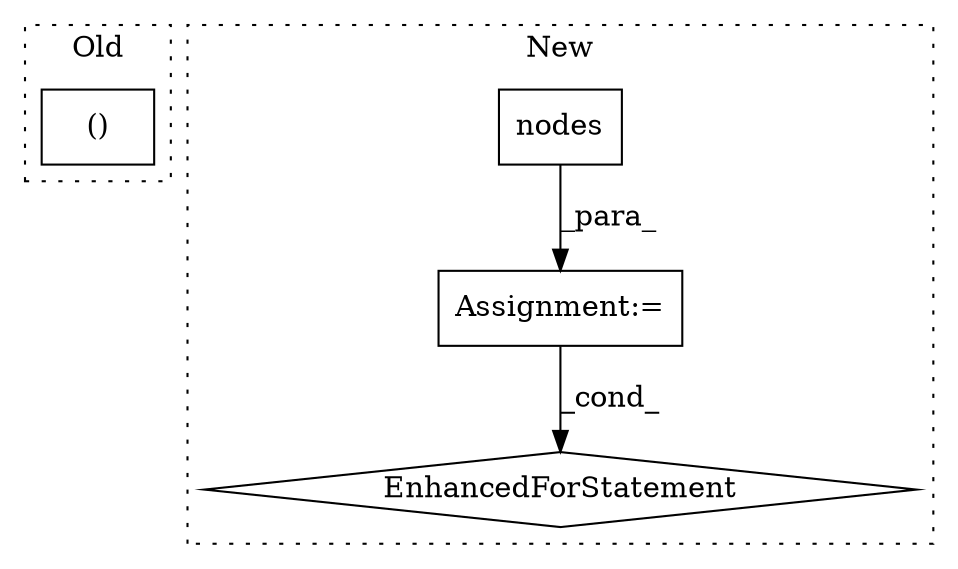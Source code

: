 digraph G {
subgraph cluster0 {
1 [label="()" a="106" s="764" l="15" shape="box"];
label = "Old";
style="dotted";
}
subgraph cluster1 {
2 [label="nodes" a="32" s="3248,3258" l="6,1" shape="box"];
3 [label="Assignment:=" a="7" s="3170,3259" l="63,2" shape="box"];
4 [label="EnhancedForStatement" a="70" s="3170,3259" l="63,2" shape="diamond"];
label = "New";
style="dotted";
}
2 -> 3 [label="_para_"];
3 -> 4 [label="_cond_"];
}